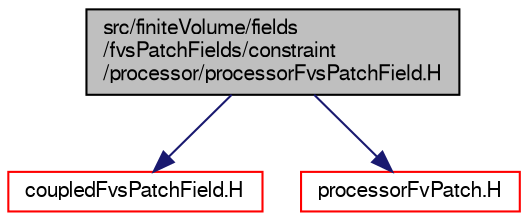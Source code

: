 digraph "src/finiteVolume/fields/fvsPatchFields/constraint/processor/processorFvsPatchField.H"
{
  bgcolor="transparent";
  edge [fontname="FreeSans",fontsize="10",labelfontname="FreeSans",labelfontsize="10"];
  node [fontname="FreeSans",fontsize="10",shape=record];
  Node0 [label="src/finiteVolume/fields\l/fvsPatchFields/constraint\l/processor/processorFvsPatchField.H",height=0.2,width=0.4,color="black", fillcolor="grey75", style="filled", fontcolor="black"];
  Node0 -> Node1 [color="midnightblue",fontsize="10",style="solid",fontname="FreeSans"];
  Node1 [label="coupledFvsPatchField.H",height=0.2,width=0.4,color="red",URL="$a02501.html"];
  Node0 -> Node196 [color="midnightblue",fontsize="10",style="solid",fontname="FreeSans"];
  Node196 [label="processorFvPatch.H",height=0.2,width=0.4,color="red",URL="$a03620.html"];
}
